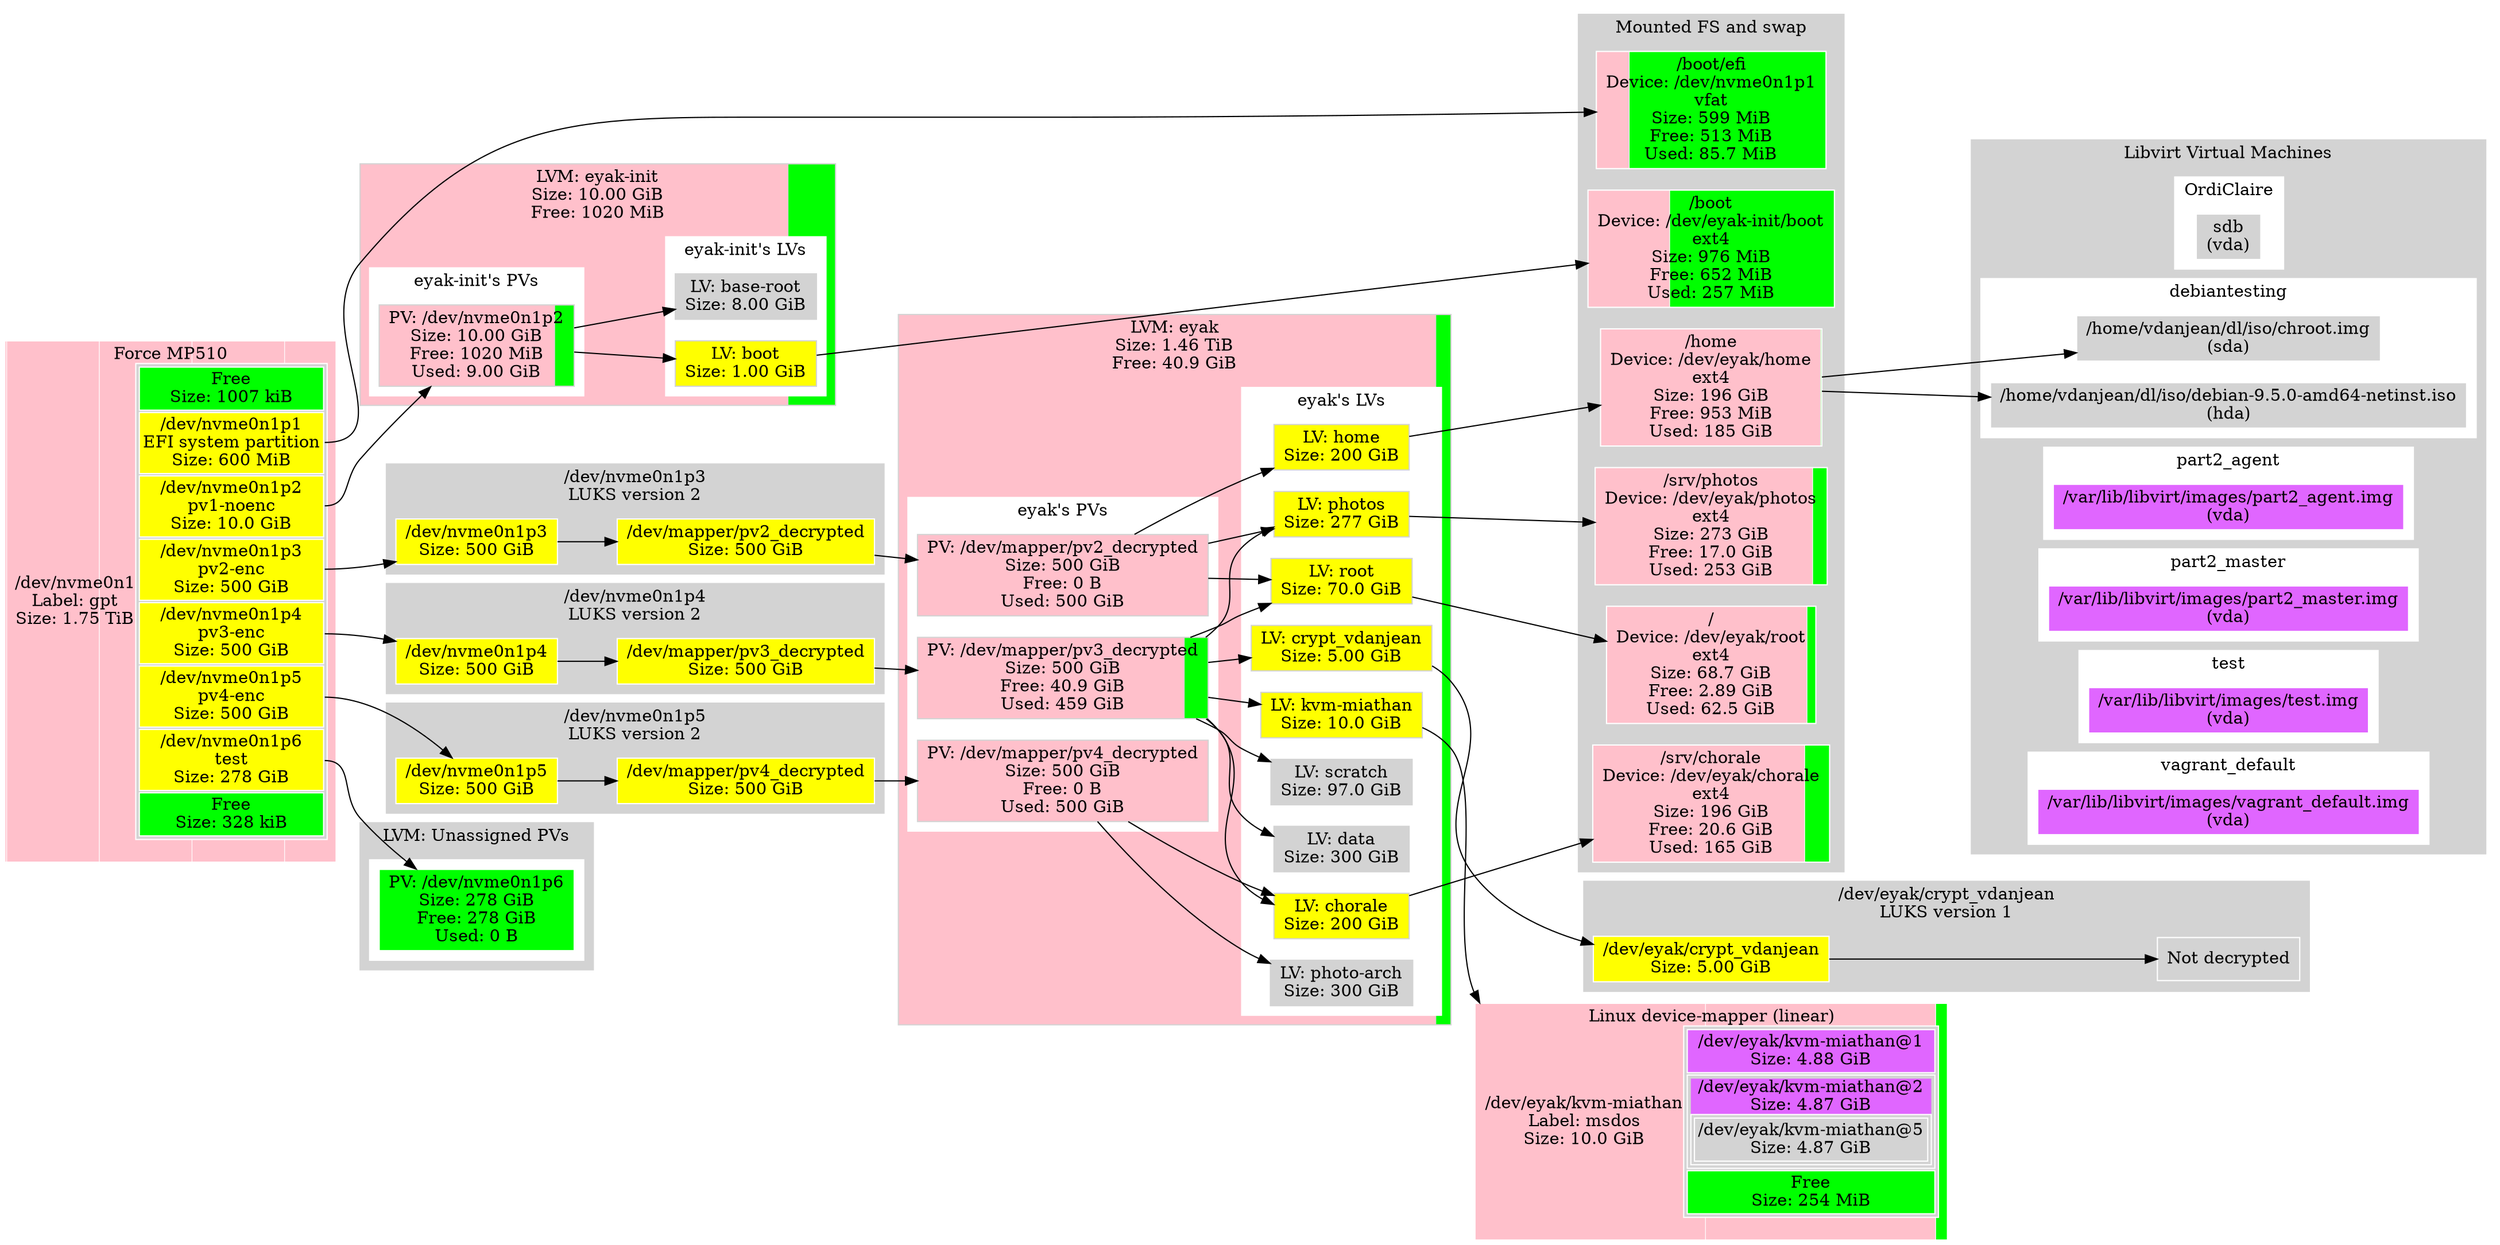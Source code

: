 digraph "machine"{
	rankdir=LR;
	{ "@Part: dm-6" [
		label=<<TABLE BORDER="0" CELLPADDING="0" CELLSPACING="0">
				<TR> <TD COLSPAN="2">Linux device-mapper (linear)</TD> </TR><TR><TD >/dev/eyak/kvm-miathan<BR/>Label: msdos<BR/>Size: 10.0 GiB</TD>    <TD BGCOLOR="lightgrey">
				<TABLE >
					<TR>
						<TD PORT="1" BGCOLOR="mediumorchid1">
						/dev/eyak/kvm-miathan@1<BR/>Size: 4.88 GiB
						</TD>
					</TR>
					<TR>
						<TD>
							<TABLE BORDER="0" CELLPADDING="0" CELLSPACING="0"><TR>
							<TD PORT="2" BGCOLOR="mediumorchid1">
							/dev/eyak/kvm-miathan@2<BR/>Size: 4.87 GiB
							</TD></TR><TR><TD>
							<TABLE >
								<TR>
									<TD PORT="5" BGCOLOR="lightgrey">
									/dev/eyak/kvm-miathan@5<BR/>Size: 4.87 GiB
									</TD>
								</TR>
							</TABLE>
							</TD></TR></TABLE>
						</TD>
					</TR>
					<TR>
						<TD bgcolor="green">
						Free<BR/>Size: 254 MiB
						</TD>
					</TR>
				</TABLE>
				</TD> </TR><TR> <TD COLSPAN="2"> </TD> </TR>
			</TABLE>
		>;
		// Style node
		color=white;
		fillcolor=lightgrey;
		shape="rectangle";
		style=striped;
		fillcolor="pink;0.487964:pink;0.487198:green;0.024832";
	]; }
	{ "@Part: nvme0n1" [
		label=<<TABLE BORDER="0" CELLPADDING="0" CELLSPACING="0">
				<TR> <TD COLSPAN="2">Force MP510</TD> </TR><TR><TD >/dev/nvme0n1<BR/>Label: gpt<BR/>Size: 1.75 TiB</TD>    <TD BGCOLOR="lightgrey">
				<TABLE >
					<TR>
						<TD bgcolor="green">
						Free<BR/>Size: 1007 kiB
						</TD>
					</TR>
					<TR>
						<TD PORT="1" BGCOLOR="yellow">
						/dev/nvme0n1p1<BR/>EFI system partition<BR/>Size: 600 MiB
						</TD>
					</TR>
					<TR>
						<TD PORT="2" BGCOLOR="yellow">
						/dev/nvme0n1p2<BR/>pv1-noenc<BR/>Size: 10.0 GiB
						</TD>
					</TR>
					<TR>
						<TD PORT="3" BGCOLOR="yellow">
						/dev/nvme0n1p3<BR/>pv2-enc<BR/>Size: 500 GiB
						</TD>
					</TR>
					<TR>
						<TD PORT="4" BGCOLOR="yellow">
						/dev/nvme0n1p4<BR/>pv3-enc<BR/>Size: 500 GiB
						</TD>
					</TR>
					<TR>
						<TD PORT="5" BGCOLOR="yellow">
						/dev/nvme0n1p5<BR/>pv4-enc<BR/>Size: 500 GiB
						</TD>
					</TR>
					<TR>
						<TD PORT="6" BGCOLOR="yellow">
						/dev/nvme0n1p6<BR/>test<BR/>Size: 278 GiB
						</TD>
					</TR>
					<TR>
						<TD bgcolor="green">
						Free<BR/>Size: 328 kiB
						</TD>
					</TR>
				</TABLE>
				</TD> </TR><TR> <TD COLSPAN="2"> </TD> </TR>
			</TABLE>
		>;
		// Style node
		color=white;
		fillcolor=lightgrey;
		shape="rectangle";
		style=striped;
		fillcolor="green;0.000001:pink;0.000328:pink;0.005591:pink;0.279564:pink;0.279564:pink;0.279564:pink;0.155387:green;0.000000";
	]; }
	subgraph "cluster_Unassigned PVs" {
		style=filled;
		color=lightgrey;
		fillcolor=lightgrey;
		node [style=filled,color=white,fillcolor=lightgrey,shape=rectangle];
		subgraph "cluster_Unassigned PVs@PV" {
			color=white;
			fillcolor=white;
			{ "LVM@Unassigned PVs@PV@nvme0n1p6" [
				label="PV: /dev/nvme0n1p6\nSize: 278 GiB\nFree: 278 GiB\nUsed: 0 B";
				style=striped;fillcolor="green"
			]; }
			label="";
		}
		label="LVM: Unassigned PVs";
	}
	subgraph "cluster_eyak" {
		style=filled;
		color=lightgrey;
		fillcolor=lightgrey;
		node [style=filled,color=lightgrey,fillcolor=lightgrey,shape=rectangle];
		subgraph "cluster_eyak@PV" {
			color=white;
			fillcolor=white;
			{ "LVM@eyak@PV@dm-0" [
				label="PV: /dev/mapper/pv2_decrypted\nSize: 500 GiB\nFree: 0 B\nUsed: 500 GiB";
				style=striped;fillcolor="pink;1.000000.2:green"
			]; }
			{ "LVM@eyak@PV@dm-2" [
				label="PV: /dev/mapper/pv3_decrypted\nSize: 500 GiB\nFree: 40.9 GiB\nUsed: 459 GiB";
				style=striped;fillcolor="pink;0.918114.2:green"
			]; }
			{ "LVM@eyak@PV@dm-11" [
				label="PV: /dev/mapper/pv4_decrypted\nSize: 500 GiB\nFree: 0 B\nUsed: 500 GiB";
				style=striped;fillcolor="pink;1.000000.2:green"
			]; }
			label="eyak's PVs";
		}
		subgraph "cluster_eyak@LV" {
			color=white;
			fillcolor=white;
			{ "dm-13" [
				label="LV: chorale\nSize: 200 GiB";
				fillcolor="yellow"
			]; }
			{ "dm-5" [
				label="LV: crypt_vdanjean\nSize: 5.00 GiB";
				fillcolor="yellow"
			]; }
			{ "dm-7" [
				label="LV: data\nSize: 300 GiB";
				fillcolor="lightgrey"
			]; }
			{ "dm-1" [
				label="LV: home\nSize: 200 GiB";
				fillcolor="yellow"
			]; }
			{ "dm-6" [
				label="LV: kvm-miathan\nSize: 10.0 GiB";
				fillcolor="yellow"
			]; }
			{ "dm-12" [
				label="LV: photo-arch\nSize: 300 GiB";
				fillcolor="lightgrey"
			]; }
			{ "dm-4" [
				label="LV: photos\nSize: 277 GiB";
				fillcolor="yellow"
			]; }
			{ "dm-3" [
				label="LV: root\nSize: 70.0 GiB";
				fillcolor="yellow"
			]; }
			{ "dm-8" [
				label="LV: scratch\nSize: 97.0 GiB";
				fillcolor="lightgrey"
			]; }
			label="eyak's LVs";
		}
		label="LVM: eyak\nSize: 1.46 TiB\nFree: 40.9 GiB";
		style=striped;fillcolor="pink;0.972705.2:green"
	}
	subgraph "cluster_eyak-init" {
		style=filled;
		color=lightgrey;
		fillcolor=lightgrey;
		node [style=filled,color=lightgrey,fillcolor=lightgrey,shape=rectangle];
		subgraph "cluster_eyak-init@PV" {
			color=white;
			fillcolor=white;
			{ "LVM@eyak-init@PV@nvme0n1p2" [
				label="PV: /dev/nvme0n1p2\nSize: 10.00 GiB\nFree: 1020 MiB\nUsed: 9.00 GiB";
				style=striped;fillcolor="pink;0.900352.2:green"
			]; }
			label="eyak-init's PVs";
		}
		subgraph "cluster_eyak-init@LV" {
			color=white;
			fillcolor=white;
			{ "dm-10" [
				label="LV: base-root\nSize: 8.00 GiB";
				fillcolor="lightgrey"
			]; }
			{ "dm-9" [
				label="LV: boot\nSize: 1.00 GiB";
				fillcolor="yellow"
			]; }
			label="eyak-init's LVs";
		}
		label="LVM: eyak-init\nSize: 10.00 GiB\nFree: 1020 MiB";
		style=striped;fillcolor="pink;0.900352.2:green"
	}
	subgraph "cluster_@LUKS@dm-5" {
		style=filled;
		color=lightgrey;
		fillcolor=lightgrey;
		node [style=filled,color=white,fillcolor=lightgrey,shape=rectangle];
		{ "@LUKS@dm-5@dm-5" [
			label="/dev/eyak/crypt_vdanjean\nSize: 5.00 GiB";
			fillcolor="yellow"
		]; }
		{ "@LUKS@dm-5@@" [
			label="Not decrypted";
		]; }
		label="/dev/eyak/crypt_vdanjean\nLUKS version 1";
	}
	subgraph "cluster_@LUKS@nvme0n1p3" {
		style=filled;
		color=lightgrey;
		fillcolor=lightgrey;
		node [style=filled,color=white,fillcolor=lightgrey,shape=rectangle];
		{ "@LUKS@nvme0n1p3@nvme0n1p3" [
			label="/dev/nvme0n1p3\nSize: 500 GiB";
			fillcolor="yellow"
		]; }
		{ "dm-0" [
			label="/dev/mapper/pv2_decrypted\nSize: 500 GiB";
			fillcolor="yellow"
		]; }
		label="/dev/nvme0n1p3\nLUKS version 2";
	}
	subgraph "cluster_@LUKS@nvme0n1p4" {
		style=filled;
		color=lightgrey;
		fillcolor=lightgrey;
		node [style=filled,color=white,fillcolor=lightgrey,shape=rectangle];
		{ "@LUKS@nvme0n1p4@nvme0n1p4" [
			label="/dev/nvme0n1p4\nSize: 500 GiB";
			fillcolor="yellow"
		]; }
		{ "dm-2" [
			label="/dev/mapper/pv3_decrypted\nSize: 500 GiB";
			fillcolor="yellow"
		]; }
		label="/dev/nvme0n1p4\nLUKS version 2";
	}
	subgraph "cluster_@LUKS@nvme0n1p5" {
		style=filled;
		color=lightgrey;
		fillcolor=lightgrey;
		node [style=filled,color=white,fillcolor=lightgrey,shape=rectangle];
		{ "@LUKS@nvme0n1p5@nvme0n1p5" [
			label="/dev/nvme0n1p5\nSize: 500 GiB";
			fillcolor="yellow"
		]; }
		{ "dm-11" [
			label="/dev/mapper/pv4_decrypted\nSize: 500 GiB";
			fillcolor="yellow"
		]; }
		label="/dev/nvme0n1p5\nLUKS version 2";
	}
	subgraph "cluster_@FS" {
		style=filled;
		color=lightgrey;
		fillcolor=lightgrey;
		node [style=filled,color=white,fillcolor=lightgrey,shape=rectangle];
		{ "@FS@/boot" [
			label="/boot\nDevice: /dev/eyak-init/boot\next4\nSize: 976 MiB\nFree: 652 MiB\nUsed: 257 MiB";
			style=striped;fillcolor="pink;0.331810.2:green"
		]; }
		{ "@FS@/srv/chorale" [
			label="/srv/chorale\nDevice: /dev/eyak/chorale\next4\nSize: 196 GiB\nFree: 20.6 GiB\nUsed: 165 GiB";
			style=striped;fillcolor="pink;0.894964.2:green"
		]; }
		{ "@FS@/home" [
			label="/home\nDevice: /dev/eyak/home\next4\nSize: 196 GiB\nFree: 953 MiB\nUsed: 185 GiB";
			style=striped;fillcolor="pink;0.995247.2:green"
		]; }
		{ "@FS@/srv/photos" [
			label="/srv/photos\nDevice: /dev/eyak/photos\next4\nSize: 273 GiB\nFree: 17.0 GiB\nUsed: 253 GiB";
			style=striped;fillcolor="pink;0.937555.2:green"
		]; }
		{ "@FS@/" [
			label="/\nDevice: /dev/eyak/root\next4\nSize: 68.7 GiB\nFree: 2.89 GiB\nUsed: 62.5 GiB";
			style=striped;fillcolor="pink;0.957862.2:green"
		]; }
		{ "@FS@/boot/efi" [
			label="/boot/efi\nDevice: /dev/nvme0n1p1\nvfat\nSize: 599 MiB\nFree: 513 MiB\nUsed: 85.7 MiB";
			style=striped;fillcolor="pink;0.143089.2:green"
		]; }
		label="Mounted FS and swap";
	}
	subgraph "cluster_@libvirt" {
		style=filled;
		color=lightgrey;
		fillcolor=lightgrey;
		node [style=filled,color=white,fillcolor=lightgrey,shape=rectangle];
		subgraph "cluster_@libvirt@OrdiClaire" {
			color=white;
			fillcolor=white;
			{ "@libvirt@OrdiClaire@sdb" [
				label="sdb\n(vda)";
			]; }
			label="OrdiClaire";
		}
		subgraph "cluster_@libvirt@arm-aramis" {
			color=white;
			fillcolor=white;
			label="arm-aramis";
		}
		subgraph "cluster_@libvirt@debiantesting" {
			color=white;
			fillcolor=white;
			{ "@libvirt@debiantesting@/home/vdanjean/dl/iso/chroot.img" [
				label="/home/vdanjean/dl/iso/chroot.img\n(sda)";
			]; }
			{ "@libvirt@debiantesting@/home/vdanjean/dl/iso/debian-9.5.0-amd64-netinst.iso" [
				label="/home/vdanjean/dl/iso/debian-9.5.0-amd64-netinst.iso\n(hda)";
			]; }
			label="debiantesting";
		}
		subgraph "cluster_@libvirt@part2_agent" {
			color=white;
			fillcolor=white;
			{ "@libvirt@part2_agent@/var/lib/libvirt/images/part2_agent.img" [
				label="/var/lib/libvirt/images/part2_agent.img\n(vda)";
				fillcolor=mediumorchid1
			]; }
			label="part2_agent";
		}
		subgraph "cluster_@libvirt@part2_master" {
			color=white;
			fillcolor=white;
			{ "@libvirt@part2_master@/var/lib/libvirt/images/part2_master.img" [
				label="/var/lib/libvirt/images/part2_master.img\n(vda)";
				fillcolor=mediumorchid1
			]; }
			label="part2_master";
		}
		subgraph "cluster_@libvirt@test" {
			color=white;
			fillcolor=white;
			{ "@libvirt@test@/var/lib/libvirt/images/test.img" [
				label="/var/lib/libvirt/images/test.img\n(vda)";
				fillcolor=mediumorchid1
			]; }
			label="test";
		}
		subgraph "cluster_@libvirt@vagrant_default" {
			color=white;
			fillcolor=white;
			{ "@libvirt@vagrant_default@/var/lib/libvirt/images/vagrant_default.img" [
				label="/var/lib/libvirt/images/vagrant_default.img\n(vda)";
				fillcolor=mediumorchid1
			]; }
			label="vagrant_default";
		}
		label="Libvirt Virtual Machines";
	}
	// Links from LVM VG: eyak
	"LVM@eyak@PV@dm-0" -> "dm-3"
	"LVM@eyak@PV@dm-0" -> "dm-1"
	"LVM@eyak@PV@dm-0" -> "dm-4"
	"LVM@eyak@PV@dm-2" -> "dm-4"
	"LVM@eyak@PV@dm-2" -> "dm-5"
	"LVM@eyak@PV@dm-2" -> "dm-6"
	"LVM@eyak@PV@dm-2" -> "dm-7"
	"LVM@eyak@PV@dm-2" -> "dm-8"
	"LVM@eyak@PV@dm-2" -> "dm-13"
	"LVM@eyak@PV@dm-2" -> "dm-3"
	"LVM@eyak@PV@dm-11" -> "dm-12"
	"LVM@eyak@PV@dm-11" -> "dm-13"
	// Links from LVM VG: eyak-init
	"LVM@eyak-init@PV@nvme0n1p2" -> "dm-9"
	"LVM@eyak-init@PV@nvme0n1p2" -> "dm-10"
	// Links from LUKS: /dev/eyak/crypt_vdanjean
	"@LUKS@dm-5@dm-5" -> "@LUKS@dm-5@@"
	// Links from LUKS: /dev/nvme0n1p3
	"@LUKS@nvme0n1p3@nvme0n1p3" -> "dm-0"
	// Links from LUKS: /dev/nvme0n1p4
	"@LUKS@nvme0n1p4@nvme0n1p4" -> "dm-2"
	// Links from LUKS: /dev/nvme0n1p5
	"@LUKS@nvme0n1p5@nvme0n1p5" -> "dm-11"
	// Links for @Part: dm-6
	"dm-6" -> "@Part: dm-6"
	// Links for LVM@Unassigned PVs@PV@nvme0n1p6
	"@Part: nvme0n1":"6" -> "LVM@Unassigned PVs@PV@nvme0n1p6"
	// Links for LVM@eyak@PV@dm-0
	"dm-0" -> "LVM@eyak@PV@dm-0"
	// Links for LVM@eyak@PV@dm-2
	"dm-2" -> "LVM@eyak@PV@dm-2"
	// Links for LVM@eyak@PV@dm-11
	"dm-11" -> "LVM@eyak@PV@dm-11"
	// Links for LVM@eyak-init@PV@nvme0n1p2
	"@Part: nvme0n1":"2" -> "LVM@eyak-init@PV@nvme0n1p2"
	// Links for @LUKS@dm-5@dm-5
	"dm-5" -> "@LUKS@dm-5@dm-5"
	// Links for @LUKS@nvme0n1p3@nvme0n1p3
	"@Part: nvme0n1":"3" -> "@LUKS@nvme0n1p3@nvme0n1p3"
	// Links for @LUKS@nvme0n1p4@nvme0n1p4
	"@Part: nvme0n1":"4" -> "@LUKS@nvme0n1p4@nvme0n1p4"
	// Links for @LUKS@nvme0n1p5@nvme0n1p5
	"@Part: nvme0n1":"5" -> "@LUKS@nvme0n1p5@nvme0n1p5"
	// Links for @FS@/boot
	"dm-9" -> "@FS@/boot"
	// Links for @FS@/srv/chorale
	"dm-13" -> "@FS@/srv/chorale"
	// Links for @FS@/home
	"dm-1" -> "@FS@/home"
	// Links for @FS@/srv/photos
	"dm-4" -> "@FS@/srv/photos"
	// Links for @FS@/
	"dm-3" -> "@FS@/"
	// Links for @FS@/boot/efi
	"@Part: nvme0n1":"1" -> "@FS@/boot/efi"
	// Links for @libvirt@debiantesting@/home/vdanjean/dl/iso/chroot.img
	"@FS@/home" -> "@libvirt@debiantesting@/home/vdanjean/dl/iso/chroot.img"
	// Links for @libvirt@debiantesting@/home/vdanjean/dl/iso/debian-9.5.0-amd64-netinst.iso
	"@FS@/home" -> "@libvirt@debiantesting@/home/vdanjean/dl/iso/debian-9.5.0-amd64-netinst.iso"
}
